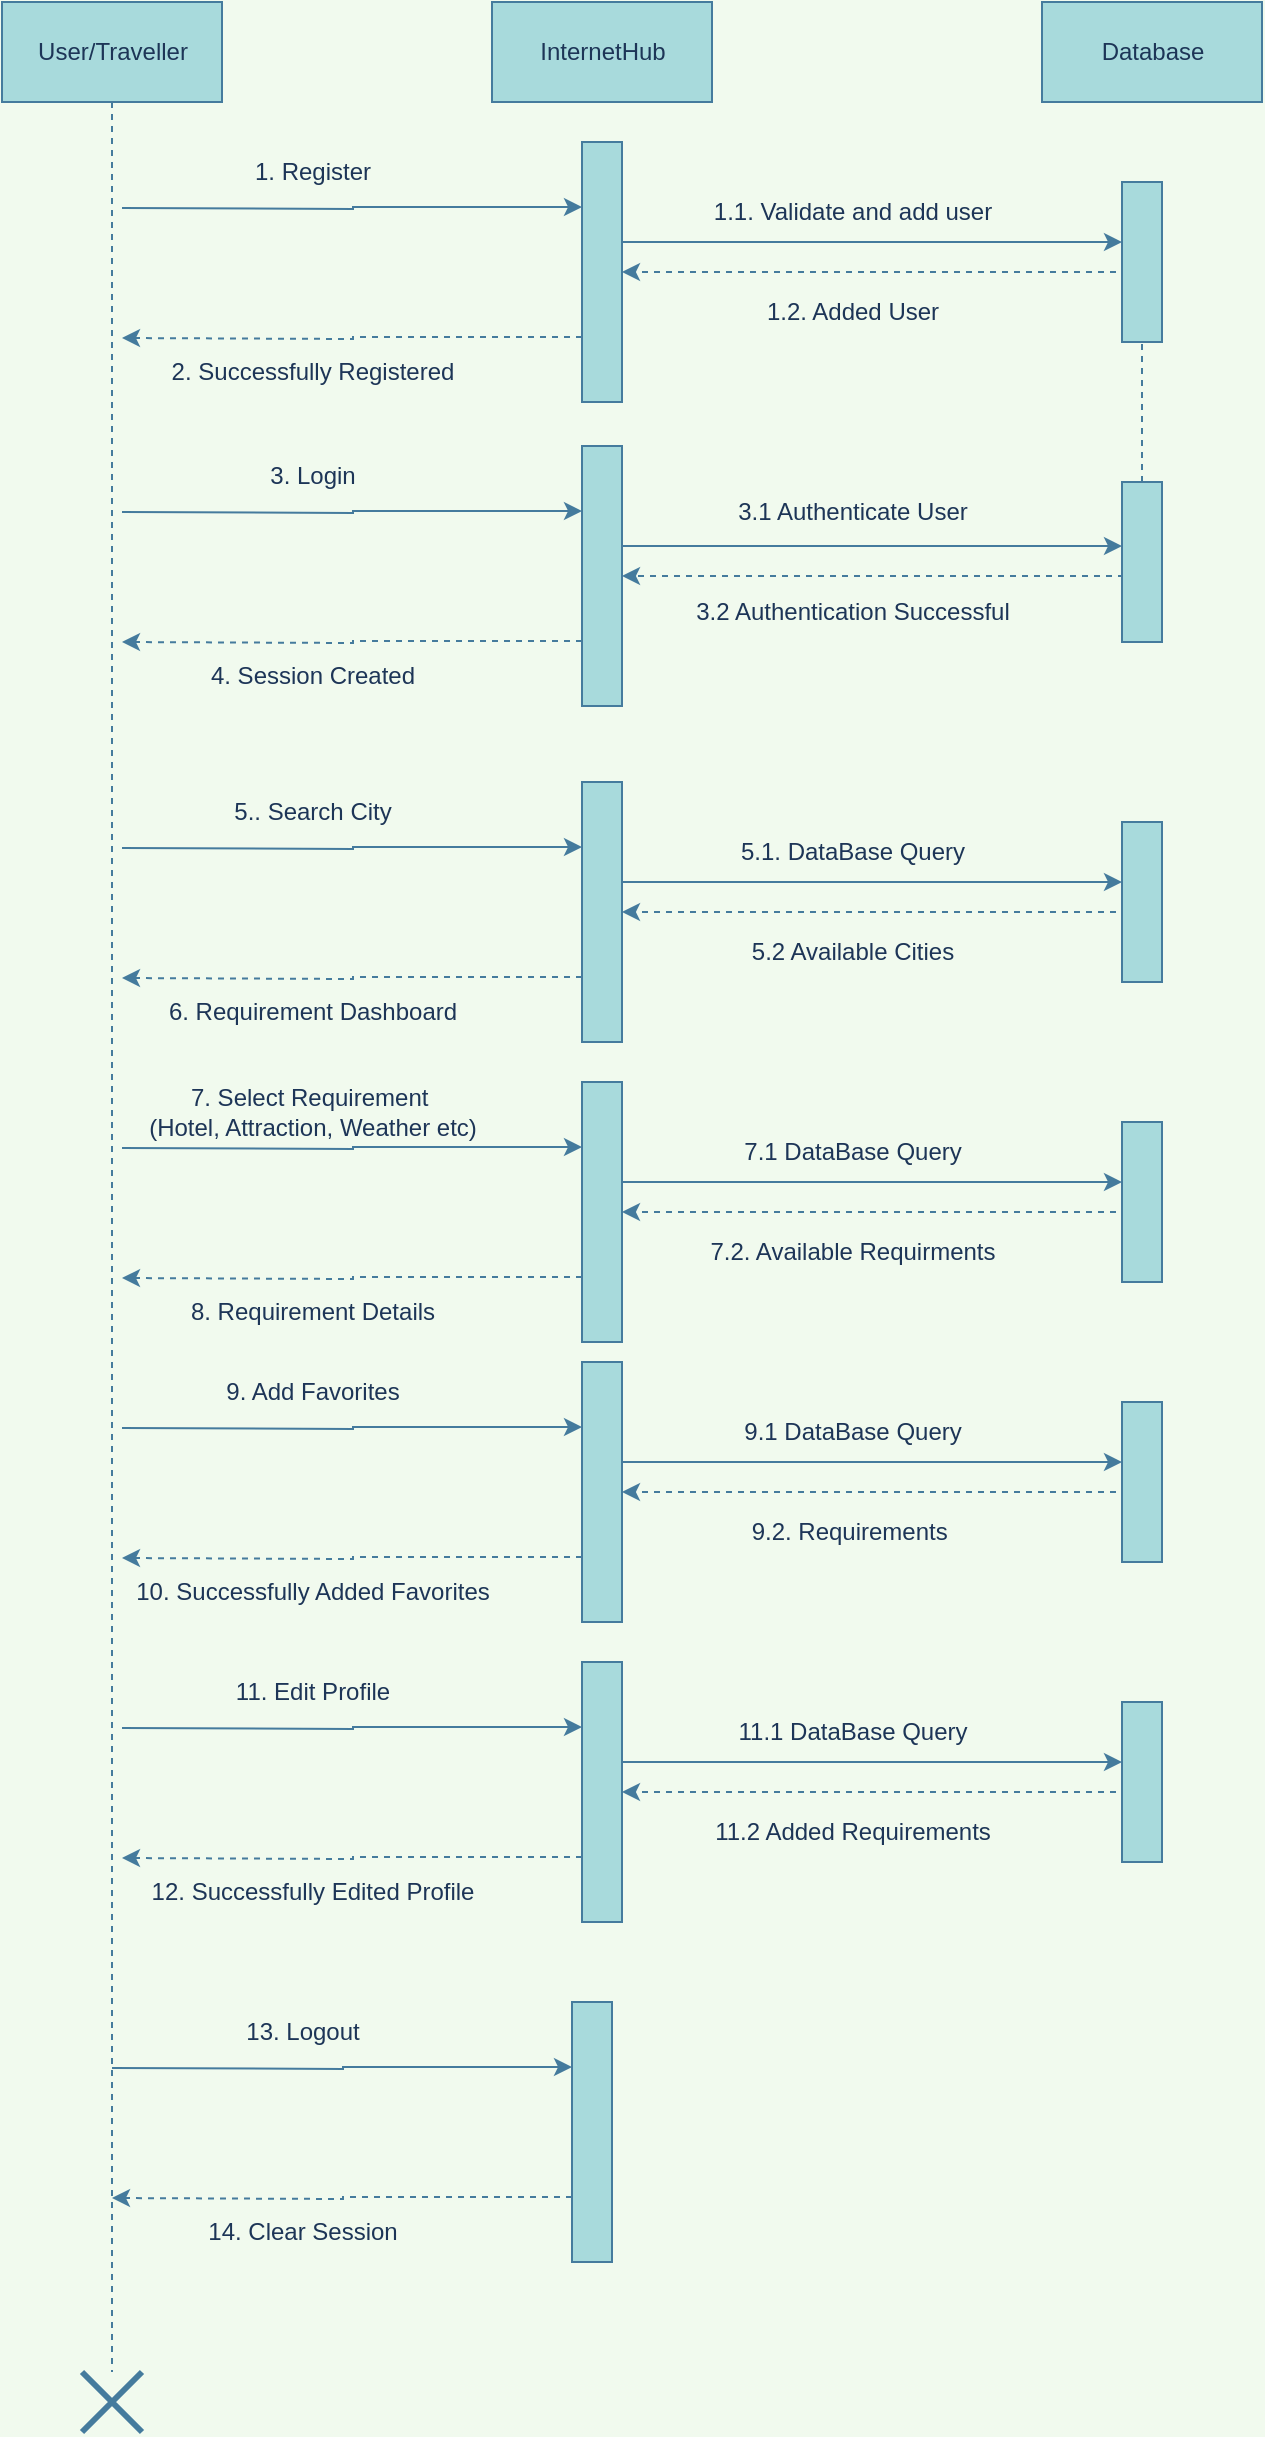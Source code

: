 <mxfile version="20.6.0" type="github">
  <diagram id="kgpKYQtTHZ0yAKxKKP6v" name="Page-1">
    <mxGraphModel dx="989" dy="496" grid="1" gridSize="10" guides="1" tooltips="1" connect="1" arrows="1" fold="1" page="1" pageScale="1" pageWidth="850" pageHeight="1100" background="#F1FAEE" math="0" shadow="0">
      <root>
        <mxCell id="0" />
        <mxCell id="1" parent="0" />
        <mxCell id="KwYkT5dYBrba-oaxghys-10" value="User/Traveller" style="html=1;fillColor=#A8DADC;strokeColor=#457B9D;fontColor=#1D3557;" vertex="1" parent="1">
          <mxGeometry x="70" y="120" width="110" height="50" as="geometry" />
        </mxCell>
        <mxCell id="KwYkT5dYBrba-oaxghys-11" value="InternetHub" style="html=1;fillColor=#A8DADC;strokeColor=#457B9D;fontColor=#1D3557;" vertex="1" parent="1">
          <mxGeometry x="315" y="120" width="110" height="50" as="geometry" />
        </mxCell>
        <mxCell id="KwYkT5dYBrba-oaxghys-12" value="Database" style="html=1;fillColor=#A8DADC;strokeColor=#457B9D;fontColor=#1D3557;" vertex="1" parent="1">
          <mxGeometry x="590" y="120" width="110" height="50" as="geometry" />
        </mxCell>
        <mxCell id="KwYkT5dYBrba-oaxghys-16" value="" style="endArrow=none;dashed=1;html=1;rounded=0;labelBackgroundColor=#F1FAEE;strokeColor=#457B9D;fontColor=#1D3557;" edge="1" parent="1" source="KwYkT5dYBrba-oaxghys-10" target="KwYkT5dYBrba-oaxghys-116">
          <mxGeometry width="50" height="50" relative="1" as="geometry">
            <mxPoint x="125" y="220" as="sourcePoint" />
            <mxPoint x="125" y="1320" as="targetPoint" />
          </mxGeometry>
        </mxCell>
        <mxCell id="KwYkT5dYBrba-oaxghys-29" style="edgeStyle=orthogonalEdgeStyle;rounded=0;orthogonalLoop=1;jettySize=auto;html=1;exitX=1;exitY=0.25;exitDx=0;exitDy=0;labelBackgroundColor=#F1FAEE;strokeColor=#457B9D;fontColor=#1D3557;" edge="1" parent="1" source="KwYkT5dYBrba-oaxghys-18" target="KwYkT5dYBrba-oaxghys-28">
          <mxGeometry relative="1" as="geometry">
            <Array as="points">
              <mxPoint x="380" y="240" />
            </Array>
          </mxGeometry>
        </mxCell>
        <mxCell id="KwYkT5dYBrba-oaxghys-39" style="edgeStyle=orthogonalEdgeStyle;rounded=0;orthogonalLoop=1;jettySize=auto;html=1;exitX=0;exitY=0.25;exitDx=0;exitDy=0;entryX=0;entryY=0.25;entryDx=0;entryDy=0;labelBackgroundColor=#F1FAEE;strokeColor=#457B9D;fontColor=#1D3557;" edge="1" parent="1" target="KwYkT5dYBrba-oaxghys-18">
          <mxGeometry relative="1" as="geometry">
            <mxPoint x="130" y="223" as="sourcePoint" />
          </mxGeometry>
        </mxCell>
        <mxCell id="KwYkT5dYBrba-oaxghys-41" style="edgeStyle=orthogonalEdgeStyle;rounded=0;orthogonalLoop=1;jettySize=auto;html=1;exitX=0;exitY=0.75;exitDx=0;exitDy=0;dashed=1;labelBackgroundColor=#F1FAEE;strokeColor=#457B9D;fontColor=#1D3557;" edge="1" parent="1" source="KwYkT5dYBrba-oaxghys-18">
          <mxGeometry relative="1" as="geometry">
            <mxPoint x="130" y="288" as="targetPoint" />
          </mxGeometry>
        </mxCell>
        <mxCell id="KwYkT5dYBrba-oaxghys-18" value="" style="rounded=0;whiteSpace=wrap;html=1;fillColor=#A8DADC;strokeColor=#457B9D;fontColor=#1D3557;" vertex="1" parent="1">
          <mxGeometry x="360" y="190" width="20" height="130" as="geometry" />
        </mxCell>
        <mxCell id="KwYkT5dYBrba-oaxghys-31" style="edgeStyle=orthogonalEdgeStyle;rounded=0;orthogonalLoop=1;jettySize=auto;html=1;exitX=0;exitY=0.75;exitDx=0;exitDy=0;entryX=1;entryY=0.5;entryDx=0;entryDy=0;dashed=1;labelBackgroundColor=#F1FAEE;strokeColor=#457B9D;fontColor=#1D3557;" edge="1" parent="1" source="KwYkT5dYBrba-oaxghys-28" target="KwYkT5dYBrba-oaxghys-18">
          <mxGeometry relative="1" as="geometry">
            <Array as="points">
              <mxPoint x="460" y="255" />
              <mxPoint x="460" y="255" />
            </Array>
          </mxGeometry>
        </mxCell>
        <mxCell id="KwYkT5dYBrba-oaxghys-28" value="" style="rounded=0;whiteSpace=wrap;html=1;fillColor=#A8DADC;strokeColor=#457B9D;fontColor=#1D3557;" vertex="1" parent="1">
          <mxGeometry x="630" y="210" width="20" height="80" as="geometry" />
        </mxCell>
        <mxCell id="KwYkT5dYBrba-oaxghys-54" style="edgeStyle=orthogonalEdgeStyle;rounded=0;orthogonalLoop=1;jettySize=auto;html=1;exitX=1;exitY=0.25;exitDx=0;exitDy=0;labelBackgroundColor=#F1FAEE;strokeColor=#457B9D;fontColor=#1D3557;" edge="1" parent="1" source="KwYkT5dYBrba-oaxghys-57" target="KwYkT5dYBrba-oaxghys-59">
          <mxGeometry relative="1" as="geometry">
            <Array as="points">
              <mxPoint x="380" y="392" />
            </Array>
          </mxGeometry>
        </mxCell>
        <mxCell id="KwYkT5dYBrba-oaxghys-55" style="edgeStyle=orthogonalEdgeStyle;rounded=0;orthogonalLoop=1;jettySize=auto;html=1;exitX=0;exitY=0.25;exitDx=0;exitDy=0;entryX=0;entryY=0.25;entryDx=0;entryDy=0;labelBackgroundColor=#F1FAEE;strokeColor=#457B9D;fontColor=#1D3557;" edge="1" parent="1" target="KwYkT5dYBrba-oaxghys-57">
          <mxGeometry relative="1" as="geometry">
            <mxPoint x="130" y="375" as="sourcePoint" />
          </mxGeometry>
        </mxCell>
        <mxCell id="KwYkT5dYBrba-oaxghys-56" style="edgeStyle=orthogonalEdgeStyle;rounded=0;orthogonalLoop=1;jettySize=auto;html=1;exitX=0;exitY=0.75;exitDx=0;exitDy=0;dashed=1;labelBackgroundColor=#F1FAEE;strokeColor=#457B9D;fontColor=#1D3557;" edge="1" parent="1" source="KwYkT5dYBrba-oaxghys-57">
          <mxGeometry relative="1" as="geometry">
            <mxPoint x="130" y="440" as="targetPoint" />
          </mxGeometry>
        </mxCell>
        <mxCell id="KwYkT5dYBrba-oaxghys-57" value="" style="rounded=0;whiteSpace=wrap;html=1;fillColor=#A8DADC;strokeColor=#457B9D;fontColor=#1D3557;" vertex="1" parent="1">
          <mxGeometry x="360" y="342" width="20" height="130" as="geometry" />
        </mxCell>
        <mxCell id="KwYkT5dYBrba-oaxghys-58" style="edgeStyle=orthogonalEdgeStyle;rounded=0;orthogonalLoop=1;jettySize=auto;html=1;exitX=0;exitY=0.75;exitDx=0;exitDy=0;entryX=1;entryY=0.5;entryDx=0;entryDy=0;dashed=1;labelBackgroundColor=#F1FAEE;strokeColor=#457B9D;fontColor=#1D3557;" edge="1" parent="1" source="KwYkT5dYBrba-oaxghys-59" target="KwYkT5dYBrba-oaxghys-57">
          <mxGeometry relative="1" as="geometry">
            <Array as="points">
              <mxPoint x="460" y="407" />
              <mxPoint x="460" y="407" />
            </Array>
          </mxGeometry>
        </mxCell>
        <mxCell id="KwYkT5dYBrba-oaxghys-59" value="" style="rounded=0;whiteSpace=wrap;html=1;fillColor=#A8DADC;strokeColor=#457B9D;fontColor=#1D3557;" vertex="1" parent="1">
          <mxGeometry x="630" y="360" width="20" height="80" as="geometry" />
        </mxCell>
        <mxCell id="KwYkT5dYBrba-oaxghys-61" value="" style="endArrow=none;dashed=1;html=1;rounded=0;entryX=0.5;entryY=1;entryDx=0;entryDy=0;exitX=0.5;exitY=0;exitDx=0;exitDy=0;labelBackgroundColor=#F1FAEE;strokeColor=#457B9D;fontColor=#1D3557;" edge="1" parent="1" source="KwYkT5dYBrba-oaxghys-59" target="KwYkT5dYBrba-oaxghys-28">
          <mxGeometry width="50" height="50" relative="1" as="geometry">
            <mxPoint x="460" y="370" as="sourcePoint" />
            <mxPoint x="510" y="320" as="targetPoint" />
            <Array as="points" />
          </mxGeometry>
        </mxCell>
        <mxCell id="KwYkT5dYBrba-oaxghys-63" value="1. Register" style="text;html=1;resizable=0;autosize=1;align=center;verticalAlign=middle;points=[];fillColor=none;strokeColor=none;rounded=0;fontColor=#1D3557;" vertex="1" parent="1">
          <mxGeometry x="185" y="190" width="80" height="30" as="geometry" />
        </mxCell>
        <mxCell id="KwYkT5dYBrba-oaxghys-64" value="1.1. Validate and add user" style="text;html=1;resizable=0;autosize=1;align=center;verticalAlign=middle;points=[];fillColor=none;strokeColor=none;rounded=0;fontColor=#1D3557;" vertex="1" parent="1">
          <mxGeometry x="415" y="210" width="160" height="30" as="geometry" />
        </mxCell>
        <mxCell id="KwYkT5dYBrba-oaxghys-65" value="1.2. Added User" style="text;html=1;resizable=0;autosize=1;align=center;verticalAlign=middle;points=[];fillColor=none;strokeColor=none;rounded=0;fontColor=#1D3557;" vertex="1" parent="1">
          <mxGeometry x="440" y="260" width="110" height="30" as="geometry" />
        </mxCell>
        <mxCell id="KwYkT5dYBrba-oaxghys-66" value="2. Successfully Registered" style="text;html=1;resizable=0;autosize=1;align=center;verticalAlign=middle;points=[];fillColor=none;strokeColor=none;rounded=0;fontColor=#1D3557;" vertex="1" parent="1">
          <mxGeometry x="145" y="290" width="160" height="30" as="geometry" />
        </mxCell>
        <mxCell id="KwYkT5dYBrba-oaxghys-67" value="3. Login" style="text;html=1;resizable=0;autosize=1;align=center;verticalAlign=middle;points=[];fillColor=none;strokeColor=none;rounded=0;fontColor=#1D3557;" vertex="1" parent="1">
          <mxGeometry x="190" y="342" width="70" height="30" as="geometry" />
        </mxCell>
        <mxCell id="KwYkT5dYBrba-oaxghys-68" value="3.1 Authenticate User" style="text;html=1;resizable=0;autosize=1;align=center;verticalAlign=middle;points=[];fillColor=none;strokeColor=none;rounded=0;fontColor=#1D3557;" vertex="1" parent="1">
          <mxGeometry x="425" y="360" width="140" height="30" as="geometry" />
        </mxCell>
        <mxCell id="KwYkT5dYBrba-oaxghys-69" value="3.2 Authentication Successful" style="text;html=1;resizable=0;autosize=1;align=center;verticalAlign=middle;points=[];fillColor=none;strokeColor=none;rounded=0;fontColor=#1D3557;" vertex="1" parent="1">
          <mxGeometry x="405" y="410" width="180" height="30" as="geometry" />
        </mxCell>
        <mxCell id="KwYkT5dYBrba-oaxghys-70" value="4. Session Created" style="text;html=1;resizable=0;autosize=1;align=center;verticalAlign=middle;points=[];fillColor=none;strokeColor=none;rounded=0;fontColor=#1D3557;" vertex="1" parent="1">
          <mxGeometry x="160" y="442" width="130" height="30" as="geometry" />
        </mxCell>
        <mxCell id="KwYkT5dYBrba-oaxghys-71" style="edgeStyle=orthogonalEdgeStyle;rounded=0;orthogonalLoop=1;jettySize=auto;html=1;exitX=1;exitY=0.25;exitDx=0;exitDy=0;labelBackgroundColor=#F1FAEE;strokeColor=#457B9D;fontColor=#1D3557;" edge="1" parent="1" source="KwYkT5dYBrba-oaxghys-74" target="KwYkT5dYBrba-oaxghys-76">
          <mxGeometry relative="1" as="geometry">
            <Array as="points">
              <mxPoint x="380" y="560" />
            </Array>
          </mxGeometry>
        </mxCell>
        <mxCell id="KwYkT5dYBrba-oaxghys-72" style="edgeStyle=orthogonalEdgeStyle;rounded=0;orthogonalLoop=1;jettySize=auto;html=1;exitX=0;exitY=0.25;exitDx=0;exitDy=0;entryX=0;entryY=0.25;entryDx=0;entryDy=0;labelBackgroundColor=#F1FAEE;strokeColor=#457B9D;fontColor=#1D3557;" edge="1" parent="1" target="KwYkT5dYBrba-oaxghys-74">
          <mxGeometry relative="1" as="geometry">
            <mxPoint x="130" y="543" as="sourcePoint" />
          </mxGeometry>
        </mxCell>
        <mxCell id="KwYkT5dYBrba-oaxghys-73" style="edgeStyle=orthogonalEdgeStyle;rounded=0;orthogonalLoop=1;jettySize=auto;html=1;exitX=0;exitY=0.75;exitDx=0;exitDy=0;dashed=1;labelBackgroundColor=#F1FAEE;strokeColor=#457B9D;fontColor=#1D3557;" edge="1" parent="1" source="KwYkT5dYBrba-oaxghys-74">
          <mxGeometry relative="1" as="geometry">
            <mxPoint x="130" y="608" as="targetPoint" />
          </mxGeometry>
        </mxCell>
        <mxCell id="KwYkT5dYBrba-oaxghys-74" value="" style="rounded=0;whiteSpace=wrap;html=1;fillColor=#A8DADC;strokeColor=#457B9D;fontColor=#1D3557;" vertex="1" parent="1">
          <mxGeometry x="360" y="510" width="20" height="130" as="geometry" />
        </mxCell>
        <mxCell id="KwYkT5dYBrba-oaxghys-75" style="edgeStyle=orthogonalEdgeStyle;rounded=0;orthogonalLoop=1;jettySize=auto;html=1;exitX=0;exitY=0.75;exitDx=0;exitDy=0;entryX=1;entryY=0.5;entryDx=0;entryDy=0;dashed=1;labelBackgroundColor=#F1FAEE;strokeColor=#457B9D;fontColor=#1D3557;" edge="1" parent="1" source="KwYkT5dYBrba-oaxghys-76" target="KwYkT5dYBrba-oaxghys-74">
          <mxGeometry relative="1" as="geometry">
            <Array as="points">
              <mxPoint x="460" y="575" />
              <mxPoint x="460" y="575" />
            </Array>
          </mxGeometry>
        </mxCell>
        <mxCell id="KwYkT5dYBrba-oaxghys-76" value="" style="rounded=0;whiteSpace=wrap;html=1;fillColor=#A8DADC;strokeColor=#457B9D;fontColor=#1D3557;" vertex="1" parent="1">
          <mxGeometry x="630" y="530" width="20" height="80" as="geometry" />
        </mxCell>
        <mxCell id="KwYkT5dYBrba-oaxghys-77" value="5.. Search City" style="text;html=1;resizable=0;autosize=1;align=center;verticalAlign=middle;points=[];fillColor=none;strokeColor=none;rounded=0;fontColor=#1D3557;" vertex="1" parent="1">
          <mxGeometry x="175" y="510" width="100" height="30" as="geometry" />
        </mxCell>
        <mxCell id="KwYkT5dYBrba-oaxghys-78" value="5.1. DataBase Query" style="text;html=1;resizable=0;autosize=1;align=center;verticalAlign=middle;points=[];fillColor=none;strokeColor=none;rounded=0;fontColor=#1D3557;" vertex="1" parent="1">
          <mxGeometry x="425" y="530" width="140" height="30" as="geometry" />
        </mxCell>
        <mxCell id="KwYkT5dYBrba-oaxghys-79" value="5.2 Available Cities" style="text;html=1;resizable=0;autosize=1;align=center;verticalAlign=middle;points=[];fillColor=none;strokeColor=none;rounded=0;fontColor=#1D3557;" vertex="1" parent="1">
          <mxGeometry x="435" y="580" width="120" height="30" as="geometry" />
        </mxCell>
        <mxCell id="KwYkT5dYBrba-oaxghys-80" value="6. Requirement Dashboard" style="text;html=1;resizable=0;autosize=1;align=center;verticalAlign=middle;points=[];fillColor=none;strokeColor=none;rounded=0;fontColor=#1D3557;" vertex="1" parent="1">
          <mxGeometry x="140" y="610" width="170" height="30" as="geometry" />
        </mxCell>
        <mxCell id="KwYkT5dYBrba-oaxghys-81" style="edgeStyle=orthogonalEdgeStyle;rounded=0;orthogonalLoop=1;jettySize=auto;html=1;exitX=1;exitY=0.25;exitDx=0;exitDy=0;labelBackgroundColor=#F1FAEE;strokeColor=#457B9D;fontColor=#1D3557;" edge="1" parent="1" source="KwYkT5dYBrba-oaxghys-84" target="KwYkT5dYBrba-oaxghys-86">
          <mxGeometry relative="1" as="geometry">
            <Array as="points">
              <mxPoint x="380" y="710" />
            </Array>
          </mxGeometry>
        </mxCell>
        <mxCell id="KwYkT5dYBrba-oaxghys-82" style="edgeStyle=orthogonalEdgeStyle;rounded=0;orthogonalLoop=1;jettySize=auto;html=1;exitX=0;exitY=0.25;exitDx=0;exitDy=0;entryX=0;entryY=0.25;entryDx=0;entryDy=0;labelBackgroundColor=#F1FAEE;strokeColor=#457B9D;fontColor=#1D3557;" edge="1" parent="1" target="KwYkT5dYBrba-oaxghys-84">
          <mxGeometry relative="1" as="geometry">
            <mxPoint x="130" y="693" as="sourcePoint" />
          </mxGeometry>
        </mxCell>
        <mxCell id="KwYkT5dYBrba-oaxghys-83" style="edgeStyle=orthogonalEdgeStyle;rounded=0;orthogonalLoop=1;jettySize=auto;html=1;exitX=0;exitY=0.75;exitDx=0;exitDy=0;dashed=1;labelBackgroundColor=#F1FAEE;strokeColor=#457B9D;fontColor=#1D3557;" edge="1" parent="1" source="KwYkT5dYBrba-oaxghys-84">
          <mxGeometry relative="1" as="geometry">
            <mxPoint x="130" y="758" as="targetPoint" />
          </mxGeometry>
        </mxCell>
        <mxCell id="KwYkT5dYBrba-oaxghys-84" value="" style="rounded=0;whiteSpace=wrap;html=1;fillColor=#A8DADC;strokeColor=#457B9D;fontColor=#1D3557;" vertex="1" parent="1">
          <mxGeometry x="360" y="660" width="20" height="130" as="geometry" />
        </mxCell>
        <mxCell id="KwYkT5dYBrba-oaxghys-85" style="edgeStyle=orthogonalEdgeStyle;rounded=0;orthogonalLoop=1;jettySize=auto;html=1;exitX=0;exitY=0.75;exitDx=0;exitDy=0;entryX=1;entryY=0.5;entryDx=0;entryDy=0;dashed=1;labelBackgroundColor=#F1FAEE;strokeColor=#457B9D;fontColor=#1D3557;" edge="1" parent="1" source="KwYkT5dYBrba-oaxghys-86" target="KwYkT5dYBrba-oaxghys-84">
          <mxGeometry relative="1" as="geometry">
            <Array as="points">
              <mxPoint x="460" y="725" />
              <mxPoint x="460" y="725" />
            </Array>
          </mxGeometry>
        </mxCell>
        <mxCell id="KwYkT5dYBrba-oaxghys-86" value="" style="rounded=0;whiteSpace=wrap;html=1;fillColor=#A8DADC;strokeColor=#457B9D;fontColor=#1D3557;" vertex="1" parent="1">
          <mxGeometry x="630" y="680" width="20" height="80" as="geometry" />
        </mxCell>
        <mxCell id="KwYkT5dYBrba-oaxghys-87" value="7. Select Requirement&amp;nbsp;&lt;br&gt;(Hotel, Attraction, Weather etc)" style="text;html=1;resizable=0;autosize=1;align=center;verticalAlign=middle;points=[];fillColor=none;strokeColor=none;rounded=0;fontColor=#1D3557;" vertex="1" parent="1">
          <mxGeometry x="130" y="655" width="190" height="40" as="geometry" />
        </mxCell>
        <mxCell id="KwYkT5dYBrba-oaxghys-88" value="7.1 DataBase Query" style="text;html=1;resizable=0;autosize=1;align=center;verticalAlign=middle;points=[];fillColor=none;strokeColor=none;rounded=0;fontColor=#1D3557;" vertex="1" parent="1">
          <mxGeometry x="430" y="680" width="130" height="30" as="geometry" />
        </mxCell>
        <mxCell id="KwYkT5dYBrba-oaxghys-89" value="7.2. Available Requirments" style="text;html=1;resizable=0;autosize=1;align=center;verticalAlign=middle;points=[];fillColor=none;strokeColor=none;rounded=0;fontColor=#1D3557;" vertex="1" parent="1">
          <mxGeometry x="410" y="730" width="170" height="30" as="geometry" />
        </mxCell>
        <mxCell id="KwYkT5dYBrba-oaxghys-90" value="8. Requirement Details" style="text;html=1;resizable=0;autosize=1;align=center;verticalAlign=middle;points=[];fillColor=none;strokeColor=none;rounded=0;fontColor=#1D3557;" vertex="1" parent="1">
          <mxGeometry x="150" y="760" width="150" height="30" as="geometry" />
        </mxCell>
        <mxCell id="KwYkT5dYBrba-oaxghys-91" style="edgeStyle=orthogonalEdgeStyle;rounded=0;orthogonalLoop=1;jettySize=auto;html=1;exitX=1;exitY=0.25;exitDx=0;exitDy=0;labelBackgroundColor=#F1FAEE;strokeColor=#457B9D;fontColor=#1D3557;" edge="1" parent="1" source="KwYkT5dYBrba-oaxghys-94" target="KwYkT5dYBrba-oaxghys-96">
          <mxGeometry relative="1" as="geometry">
            <Array as="points">
              <mxPoint x="380" y="850" />
            </Array>
          </mxGeometry>
        </mxCell>
        <mxCell id="KwYkT5dYBrba-oaxghys-92" style="edgeStyle=orthogonalEdgeStyle;rounded=0;orthogonalLoop=1;jettySize=auto;html=1;exitX=0;exitY=0.25;exitDx=0;exitDy=0;entryX=0;entryY=0.25;entryDx=0;entryDy=0;labelBackgroundColor=#F1FAEE;strokeColor=#457B9D;fontColor=#1D3557;" edge="1" parent="1" target="KwYkT5dYBrba-oaxghys-94">
          <mxGeometry relative="1" as="geometry">
            <mxPoint x="130" y="833" as="sourcePoint" />
          </mxGeometry>
        </mxCell>
        <mxCell id="KwYkT5dYBrba-oaxghys-93" style="edgeStyle=orthogonalEdgeStyle;rounded=0;orthogonalLoop=1;jettySize=auto;html=1;exitX=0;exitY=0.75;exitDx=0;exitDy=0;dashed=1;labelBackgroundColor=#F1FAEE;strokeColor=#457B9D;fontColor=#1D3557;" edge="1" parent="1" source="KwYkT5dYBrba-oaxghys-94">
          <mxGeometry relative="1" as="geometry">
            <mxPoint x="130" y="898" as="targetPoint" />
          </mxGeometry>
        </mxCell>
        <mxCell id="KwYkT5dYBrba-oaxghys-94" value="" style="rounded=0;whiteSpace=wrap;html=1;fillColor=#A8DADC;strokeColor=#457B9D;fontColor=#1D3557;" vertex="1" parent="1">
          <mxGeometry x="360" y="800" width="20" height="130" as="geometry" />
        </mxCell>
        <mxCell id="KwYkT5dYBrba-oaxghys-95" style="edgeStyle=orthogonalEdgeStyle;rounded=0;orthogonalLoop=1;jettySize=auto;html=1;exitX=0;exitY=0.75;exitDx=0;exitDy=0;entryX=1;entryY=0.5;entryDx=0;entryDy=0;dashed=1;labelBackgroundColor=#F1FAEE;strokeColor=#457B9D;fontColor=#1D3557;" edge="1" parent="1" source="KwYkT5dYBrba-oaxghys-96" target="KwYkT5dYBrba-oaxghys-94">
          <mxGeometry relative="1" as="geometry">
            <Array as="points">
              <mxPoint x="460" y="865" />
              <mxPoint x="460" y="865" />
            </Array>
          </mxGeometry>
        </mxCell>
        <mxCell id="KwYkT5dYBrba-oaxghys-96" value="" style="rounded=0;whiteSpace=wrap;html=1;fillColor=#A8DADC;strokeColor=#457B9D;fontColor=#1D3557;" vertex="1" parent="1">
          <mxGeometry x="630" y="820" width="20" height="80" as="geometry" />
        </mxCell>
        <mxCell id="KwYkT5dYBrba-oaxghys-97" value="9. Add Favorites" style="text;html=1;resizable=0;autosize=1;align=center;verticalAlign=middle;points=[];fillColor=none;strokeColor=none;rounded=0;fontColor=#1D3557;" vertex="1" parent="1">
          <mxGeometry x="170" y="800" width="110" height="30" as="geometry" />
        </mxCell>
        <mxCell id="KwYkT5dYBrba-oaxghys-98" value="9.1 DataBase Query" style="text;html=1;resizable=0;autosize=1;align=center;verticalAlign=middle;points=[];fillColor=none;strokeColor=none;rounded=0;fontColor=#1D3557;" vertex="1" parent="1">
          <mxGeometry x="430" y="820" width="130" height="30" as="geometry" />
        </mxCell>
        <mxCell id="KwYkT5dYBrba-oaxghys-99" value="9.2. Requirements&amp;nbsp;" style="text;html=1;resizable=0;autosize=1;align=center;verticalAlign=middle;points=[];fillColor=none;strokeColor=none;rounded=0;fontColor=#1D3557;" vertex="1" parent="1">
          <mxGeometry x="435" y="870" width="120" height="30" as="geometry" />
        </mxCell>
        <mxCell id="KwYkT5dYBrba-oaxghys-100" value="10. Successfully Added Favorites" style="text;html=1;resizable=0;autosize=1;align=center;verticalAlign=middle;points=[];fillColor=none;strokeColor=none;rounded=0;fontColor=#1D3557;" vertex="1" parent="1">
          <mxGeometry x="125" y="900" width="200" height="30" as="geometry" />
        </mxCell>
        <mxCell id="KwYkT5dYBrba-oaxghys-101" style="edgeStyle=orthogonalEdgeStyle;rounded=0;orthogonalLoop=1;jettySize=auto;html=1;exitX=1;exitY=0.25;exitDx=0;exitDy=0;labelBackgroundColor=#F1FAEE;strokeColor=#457B9D;fontColor=#1D3557;" edge="1" parent="1" source="KwYkT5dYBrba-oaxghys-104" target="KwYkT5dYBrba-oaxghys-106">
          <mxGeometry relative="1" as="geometry">
            <Array as="points">
              <mxPoint x="380" y="1000" />
            </Array>
          </mxGeometry>
        </mxCell>
        <mxCell id="KwYkT5dYBrba-oaxghys-102" style="edgeStyle=orthogonalEdgeStyle;rounded=0;orthogonalLoop=1;jettySize=auto;html=1;exitX=0;exitY=0.25;exitDx=0;exitDy=0;entryX=0;entryY=0.25;entryDx=0;entryDy=0;labelBackgroundColor=#F1FAEE;strokeColor=#457B9D;fontColor=#1D3557;" edge="1" parent="1" target="KwYkT5dYBrba-oaxghys-104">
          <mxGeometry relative="1" as="geometry">
            <mxPoint x="130" y="983" as="sourcePoint" />
          </mxGeometry>
        </mxCell>
        <mxCell id="KwYkT5dYBrba-oaxghys-103" style="edgeStyle=orthogonalEdgeStyle;rounded=0;orthogonalLoop=1;jettySize=auto;html=1;exitX=0;exitY=0.75;exitDx=0;exitDy=0;dashed=1;labelBackgroundColor=#F1FAEE;strokeColor=#457B9D;fontColor=#1D3557;" edge="1" parent="1" source="KwYkT5dYBrba-oaxghys-104">
          <mxGeometry relative="1" as="geometry">
            <mxPoint x="130" y="1048" as="targetPoint" />
          </mxGeometry>
        </mxCell>
        <mxCell id="KwYkT5dYBrba-oaxghys-104" value="" style="rounded=0;whiteSpace=wrap;html=1;fillColor=#A8DADC;strokeColor=#457B9D;fontColor=#1D3557;" vertex="1" parent="1">
          <mxGeometry x="360" y="950" width="20" height="130" as="geometry" />
        </mxCell>
        <mxCell id="KwYkT5dYBrba-oaxghys-105" style="edgeStyle=orthogonalEdgeStyle;rounded=0;orthogonalLoop=1;jettySize=auto;html=1;exitX=0;exitY=0.75;exitDx=0;exitDy=0;entryX=1;entryY=0.5;entryDx=0;entryDy=0;dashed=1;labelBackgroundColor=#F1FAEE;strokeColor=#457B9D;fontColor=#1D3557;" edge="1" parent="1" source="KwYkT5dYBrba-oaxghys-106" target="KwYkT5dYBrba-oaxghys-104">
          <mxGeometry relative="1" as="geometry">
            <Array as="points">
              <mxPoint x="460" y="1015" />
              <mxPoint x="460" y="1015" />
            </Array>
          </mxGeometry>
        </mxCell>
        <mxCell id="KwYkT5dYBrba-oaxghys-106" value="" style="rounded=0;whiteSpace=wrap;html=1;fillColor=#A8DADC;strokeColor=#457B9D;fontColor=#1D3557;" vertex="1" parent="1">
          <mxGeometry x="630" y="970" width="20" height="80" as="geometry" />
        </mxCell>
        <mxCell id="KwYkT5dYBrba-oaxghys-107" value="11. Edit Profile" style="text;html=1;resizable=0;autosize=1;align=center;verticalAlign=middle;points=[];fillColor=none;strokeColor=none;rounded=0;fontColor=#1D3557;" vertex="1" parent="1">
          <mxGeometry x="175" y="950" width="100" height="30" as="geometry" />
        </mxCell>
        <mxCell id="KwYkT5dYBrba-oaxghys-108" value="11.1 DataBase Query" style="text;html=1;resizable=0;autosize=1;align=center;verticalAlign=middle;points=[];fillColor=none;strokeColor=none;rounded=0;fontColor=#1D3557;" vertex="1" parent="1">
          <mxGeometry x="425" y="970" width="140" height="30" as="geometry" />
        </mxCell>
        <mxCell id="KwYkT5dYBrba-oaxghys-109" value="11.2 Added Requirements" style="text;html=1;resizable=0;autosize=1;align=center;verticalAlign=middle;points=[];fillColor=none;strokeColor=none;rounded=0;fontColor=#1D3557;" vertex="1" parent="1">
          <mxGeometry x="415" y="1020" width="160" height="30" as="geometry" />
        </mxCell>
        <mxCell id="KwYkT5dYBrba-oaxghys-110" value="12. Successfully Edited Profile" style="text;html=1;resizable=0;autosize=1;align=center;verticalAlign=middle;points=[];fillColor=none;strokeColor=none;rounded=0;fontColor=#1D3557;" vertex="1" parent="1">
          <mxGeometry x="135" y="1050" width="180" height="30" as="geometry" />
        </mxCell>
        <mxCell id="KwYkT5dYBrba-oaxghys-111" style="edgeStyle=orthogonalEdgeStyle;rounded=0;orthogonalLoop=1;jettySize=auto;html=1;exitX=0;exitY=0.25;exitDx=0;exitDy=0;entryX=0;entryY=0.25;entryDx=0;entryDy=0;labelBackgroundColor=#F1FAEE;strokeColor=#457B9D;fontColor=#1D3557;" edge="1" parent="1" target="KwYkT5dYBrba-oaxghys-113">
          <mxGeometry relative="1" as="geometry">
            <mxPoint x="125" y="1153.0" as="sourcePoint" />
          </mxGeometry>
        </mxCell>
        <mxCell id="KwYkT5dYBrba-oaxghys-112" style="edgeStyle=orthogonalEdgeStyle;rounded=0;orthogonalLoop=1;jettySize=auto;html=1;exitX=0;exitY=0.75;exitDx=0;exitDy=0;dashed=1;labelBackgroundColor=#F1FAEE;strokeColor=#457B9D;fontColor=#1D3557;" edge="1" parent="1" source="KwYkT5dYBrba-oaxghys-113">
          <mxGeometry relative="1" as="geometry">
            <mxPoint x="125" y="1218.0" as="targetPoint" />
          </mxGeometry>
        </mxCell>
        <mxCell id="KwYkT5dYBrba-oaxghys-113" value="" style="rounded=0;whiteSpace=wrap;html=1;fillColor=#A8DADC;strokeColor=#457B9D;fontColor=#1D3557;" vertex="1" parent="1">
          <mxGeometry x="355" y="1120" width="20" height="130" as="geometry" />
        </mxCell>
        <mxCell id="KwYkT5dYBrba-oaxghys-114" value="13. Logout" style="text;html=1;resizable=0;autosize=1;align=center;verticalAlign=middle;points=[];fillColor=none;strokeColor=none;rounded=0;fontColor=#1D3557;" vertex="1" parent="1">
          <mxGeometry x="180" y="1120" width="80" height="30" as="geometry" />
        </mxCell>
        <mxCell id="KwYkT5dYBrba-oaxghys-115" value="14. Clear Session" style="text;html=1;resizable=0;autosize=1;align=center;verticalAlign=middle;points=[];fillColor=none;strokeColor=none;rounded=0;fontColor=#1D3557;" vertex="1" parent="1">
          <mxGeometry x="160" y="1220" width="120" height="30" as="geometry" />
        </mxCell>
        <mxCell id="KwYkT5dYBrba-oaxghys-116" value="" style="shape=umlDestroy;whiteSpace=wrap;html=1;strokeWidth=3;fillColor=#A8DADC;strokeColor=#457B9D;fontColor=#1D3557;" vertex="1" parent="1">
          <mxGeometry x="110" y="1305" width="30" height="30" as="geometry" />
        </mxCell>
      </root>
    </mxGraphModel>
  </diagram>
</mxfile>
